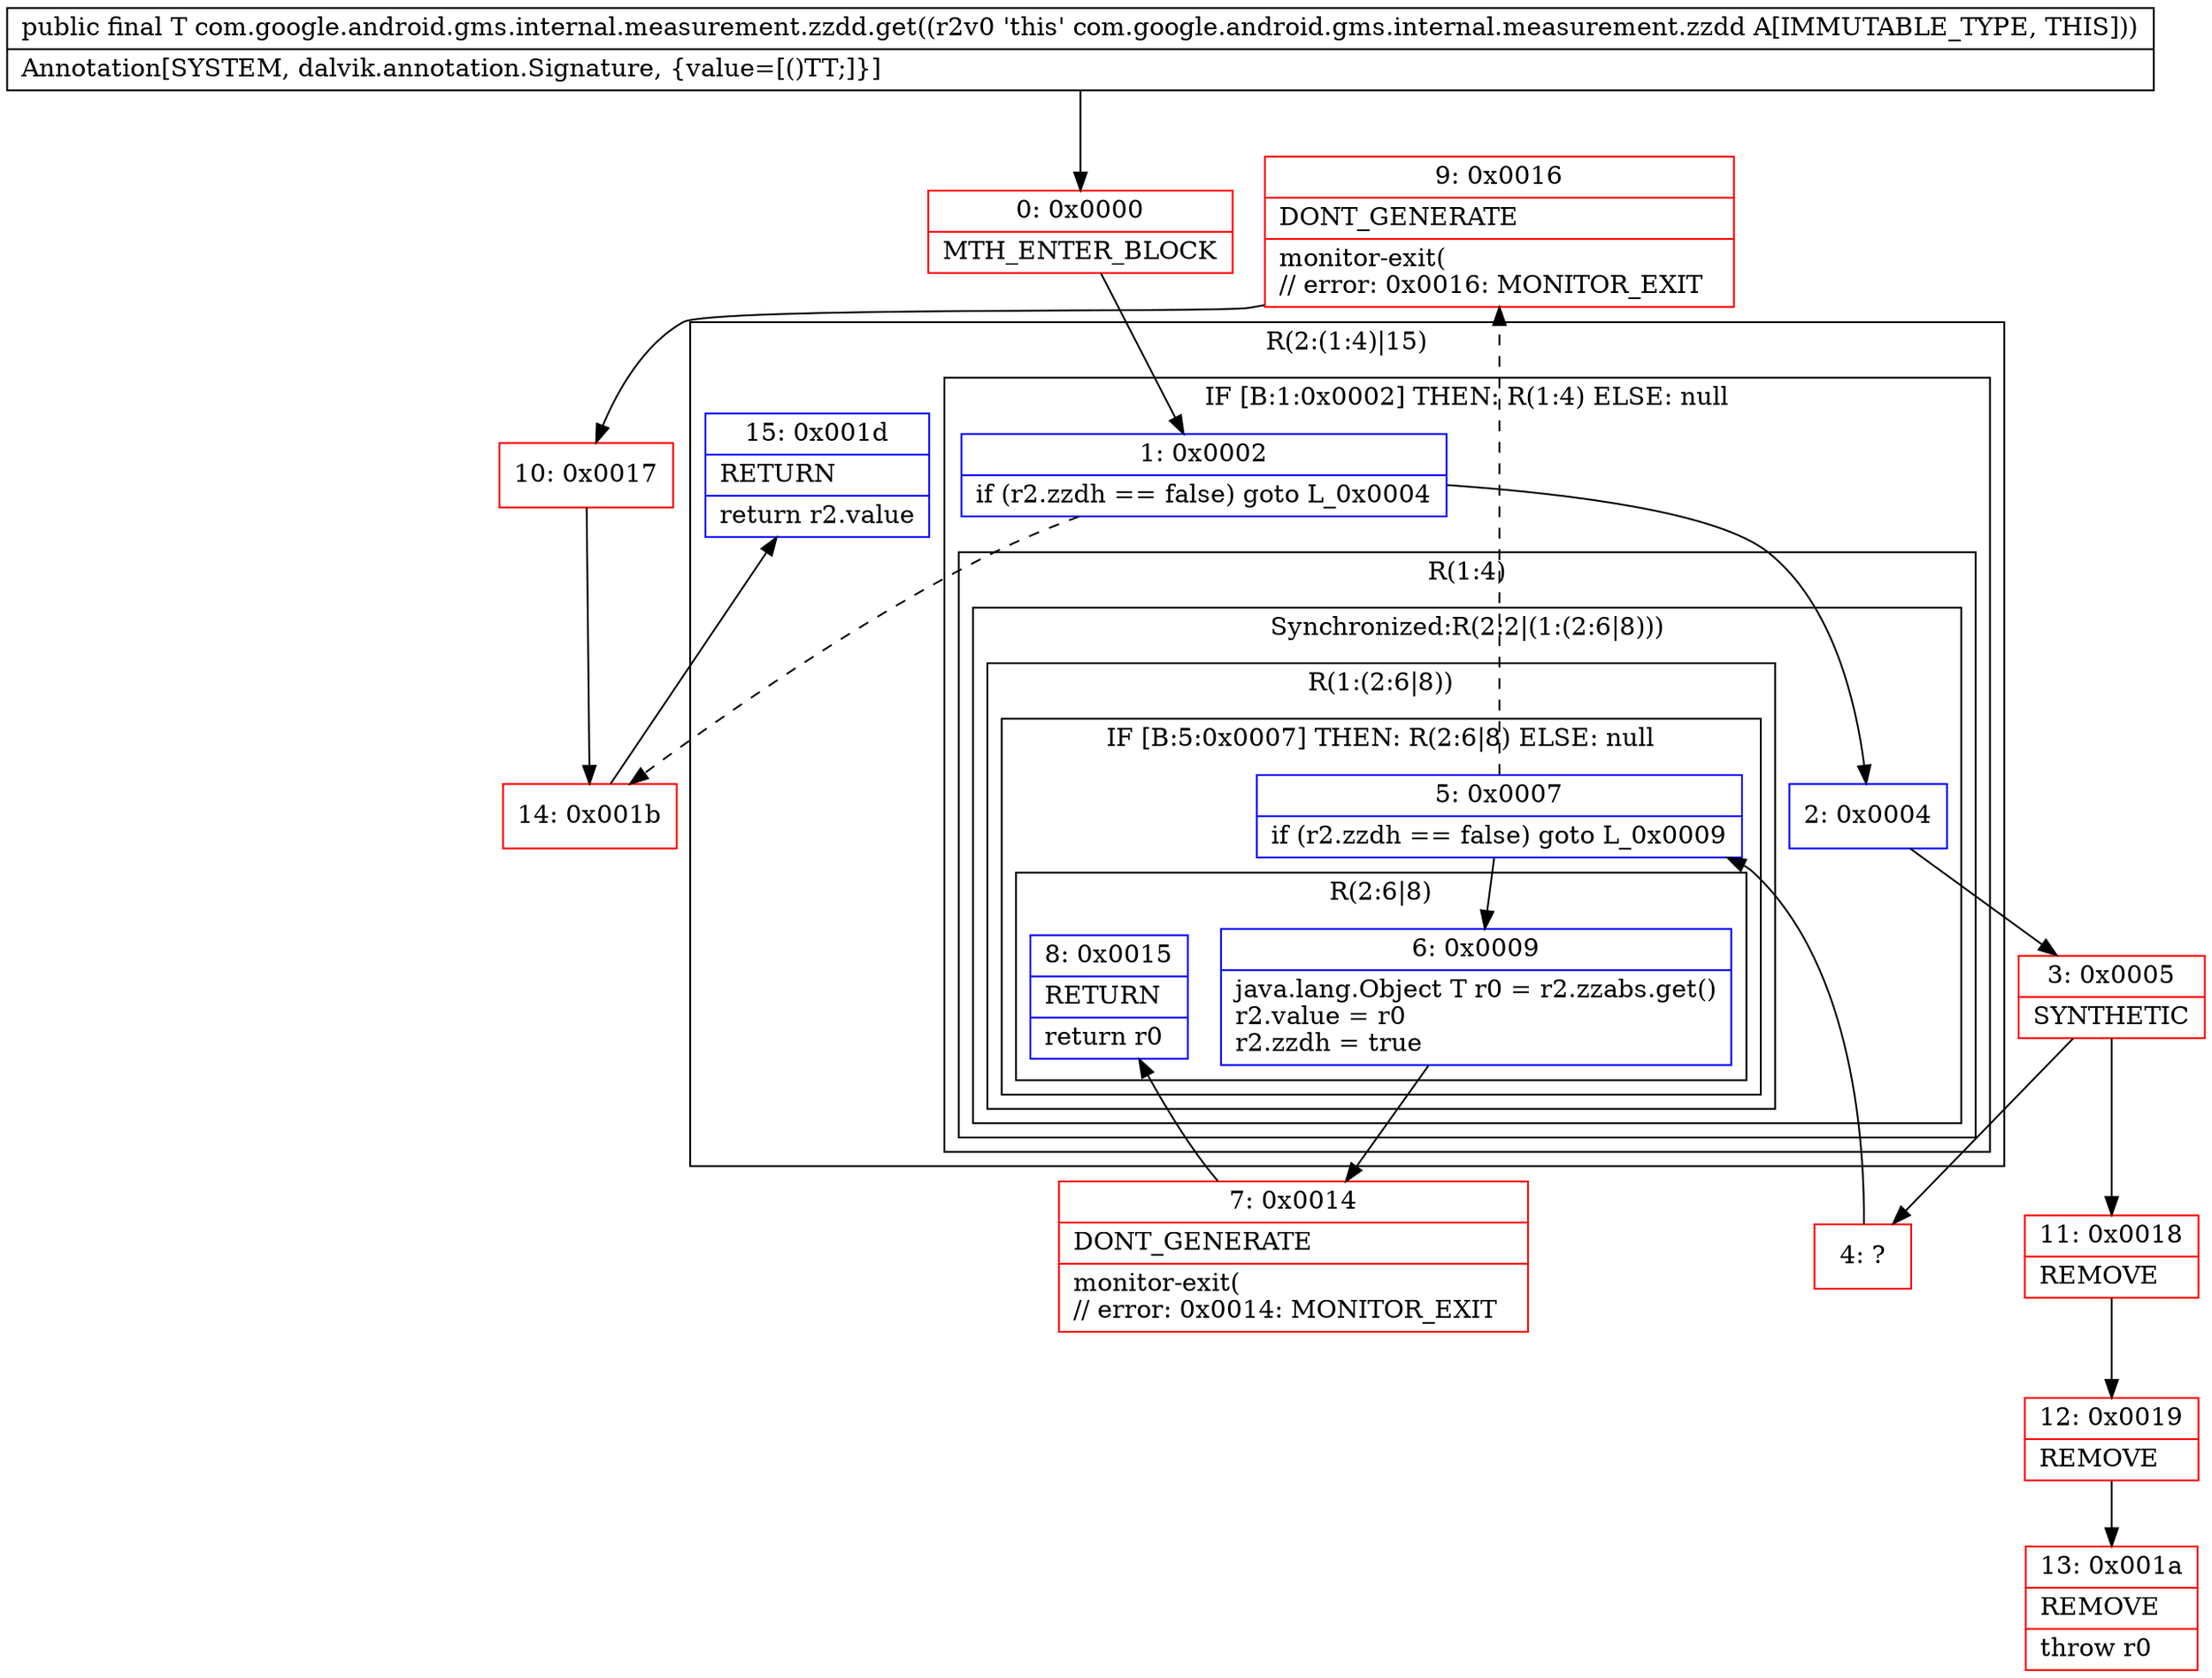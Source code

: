 digraph "CFG forcom.google.android.gms.internal.measurement.zzdd.get()Ljava\/lang\/Object;" {
subgraph cluster_Region_645559836 {
label = "R(2:(1:4)|15)";
node [shape=record,color=blue];
subgraph cluster_IfRegion_1158737182 {
label = "IF [B:1:0x0002] THEN: R(1:4) ELSE: null";
node [shape=record,color=blue];
Node_1 [shape=record,label="{1\:\ 0x0002|if (r2.zzdh == false) goto L_0x0004\l}"];
subgraph cluster_Region_2069158304 {
label = "R(1:4)";
node [shape=record,color=blue];
subgraph cluster_SynchronizedRegion_1134386871 {
label = "Synchronized:R(2:2|(1:(2:6|8)))";
node [shape=record,color=blue];
Node_2 [shape=record,label="{2\:\ 0x0004}"];
subgraph cluster_Region_916593230 {
label = "R(1:(2:6|8))";
node [shape=record,color=blue];
subgraph cluster_IfRegion_1947761049 {
label = "IF [B:5:0x0007] THEN: R(2:6|8) ELSE: null";
node [shape=record,color=blue];
Node_5 [shape=record,label="{5\:\ 0x0007|if (r2.zzdh == false) goto L_0x0009\l}"];
subgraph cluster_Region_1978461208 {
label = "R(2:6|8)";
node [shape=record,color=blue];
Node_6 [shape=record,label="{6\:\ 0x0009|java.lang.Object T r0 = r2.zzabs.get()\lr2.value = r0\lr2.zzdh = true\l}"];
Node_8 [shape=record,label="{8\:\ 0x0015|RETURN\l|return r0\l}"];
}
}
}
}
}
}
Node_15 [shape=record,label="{15\:\ 0x001d|RETURN\l|return r2.value\l}"];
}
Node_0 [shape=record,color=red,label="{0\:\ 0x0000|MTH_ENTER_BLOCK\l}"];
Node_3 [shape=record,color=red,label="{3\:\ 0x0005|SYNTHETIC\l}"];
Node_4 [shape=record,color=red,label="{4\:\ ?}"];
Node_7 [shape=record,color=red,label="{7\:\ 0x0014|DONT_GENERATE\l|monitor\-exit(\l\/\/ error: 0x0014: MONITOR_EXIT  \l}"];
Node_9 [shape=record,color=red,label="{9\:\ 0x0016|DONT_GENERATE\l|monitor\-exit(\l\/\/ error: 0x0016: MONITOR_EXIT  \l}"];
Node_10 [shape=record,color=red,label="{10\:\ 0x0017}"];
Node_11 [shape=record,color=red,label="{11\:\ 0x0018|REMOVE\l}"];
Node_12 [shape=record,color=red,label="{12\:\ 0x0019|REMOVE\l}"];
Node_13 [shape=record,color=red,label="{13\:\ 0x001a|REMOVE\l|throw r0\l}"];
Node_14 [shape=record,color=red,label="{14\:\ 0x001b}"];
MethodNode[shape=record,label="{public final T com.google.android.gms.internal.measurement.zzdd.get((r2v0 'this' com.google.android.gms.internal.measurement.zzdd A[IMMUTABLE_TYPE, THIS]))  | Annotation[SYSTEM, dalvik.annotation.Signature, \{value=[()TT;]\}]\l}"];
MethodNode -> Node_0;
Node_1 -> Node_2;
Node_1 -> Node_14[style=dashed];
Node_2 -> Node_3;
Node_5 -> Node_6;
Node_5 -> Node_9[style=dashed];
Node_6 -> Node_7;
Node_0 -> Node_1;
Node_3 -> Node_4;
Node_3 -> Node_11;
Node_4 -> Node_5;
Node_7 -> Node_8;
Node_9 -> Node_10;
Node_10 -> Node_14;
Node_11 -> Node_12;
Node_12 -> Node_13;
Node_14 -> Node_15;
}

